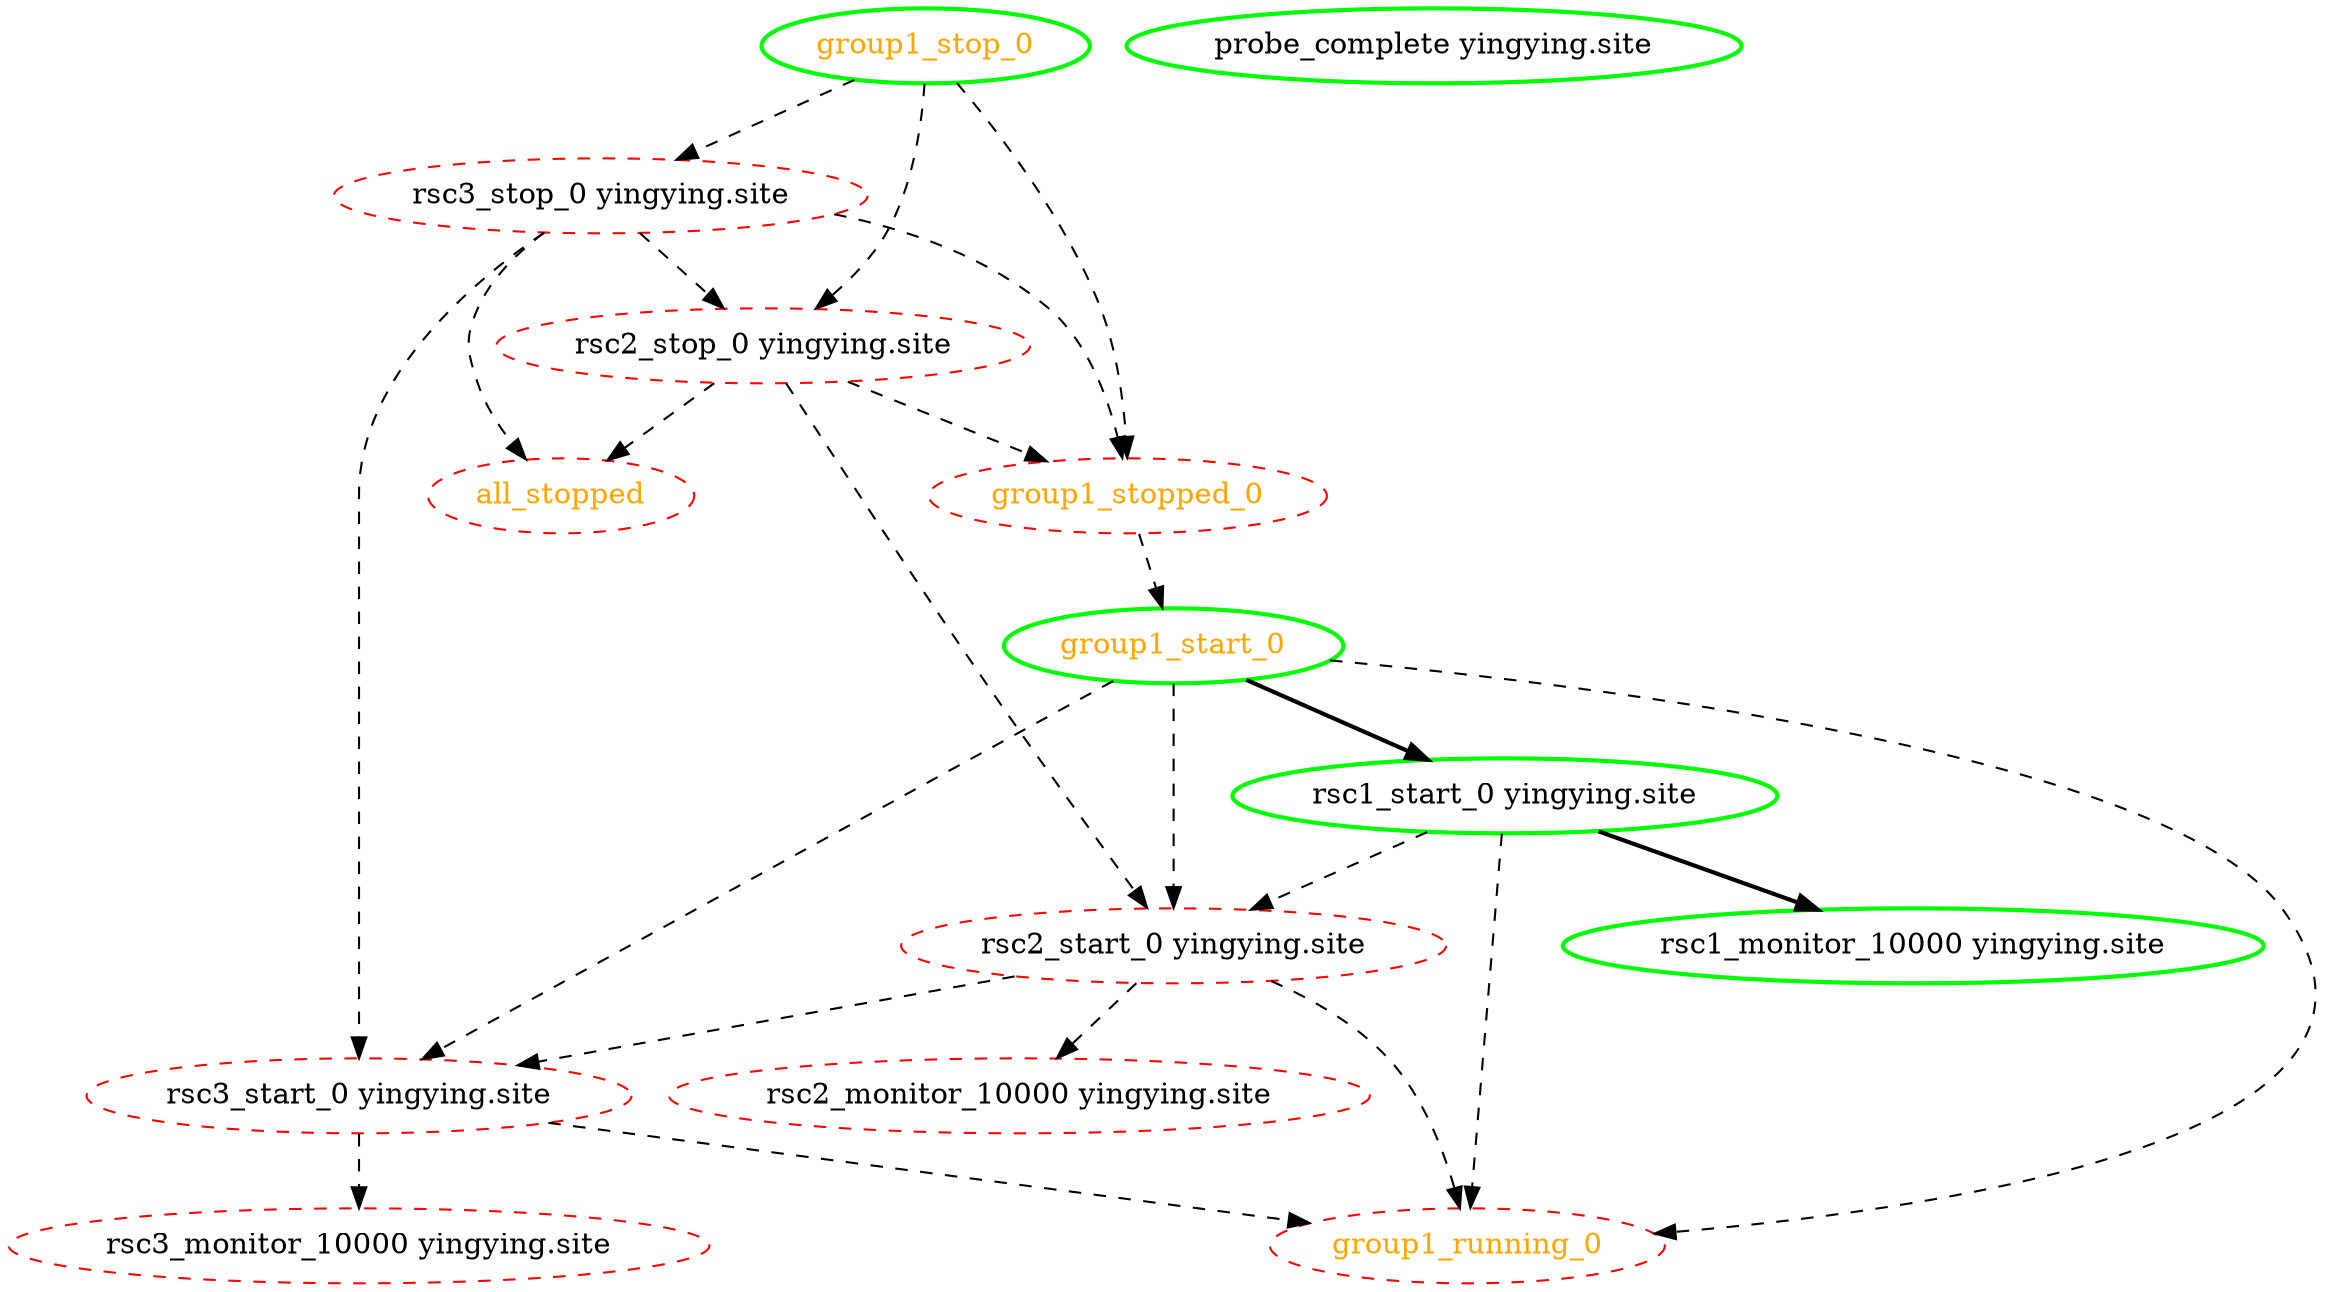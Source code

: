 digraph "g" {
"all_stopped" [ style=dashed color="red" fontcolor="orange"]
"group1_running_0" [ style=dashed color="red" fontcolor="orange"]
"group1_start_0" -> "group1_running_0" [ style = dashed]
"group1_start_0" -> "rsc1_start_0 yingying.site" [ style = bold]
"group1_start_0" -> "rsc2_start_0 yingying.site" [ style = dashed]
"group1_start_0" -> "rsc3_start_0 yingying.site" [ style = dashed]
"group1_start_0" [ style=bold color="green" fontcolor="orange"]
"group1_stop_0" -> "group1_stopped_0" [ style = dashed]
"group1_stop_0" -> "rsc2_stop_0 yingying.site" [ style = dashed]
"group1_stop_0" -> "rsc3_stop_0 yingying.site" [ style = dashed]
"group1_stop_0" [ style=bold color="green" fontcolor="orange"]
"group1_stopped_0" -> "group1_start_0" [ style = dashed]
"group1_stopped_0" [ style=dashed color="red" fontcolor="orange"]
"probe_complete yingying.site" [ style=bold color="green" fontcolor="black"]
"rsc1_monitor_10000 yingying.site" [ style=bold color="green" fontcolor="black"]
"rsc1_start_0 yingying.site" -> "group1_running_0" [ style = dashed]
"rsc1_start_0 yingying.site" -> "rsc1_monitor_10000 yingying.site" [ style = bold]
"rsc1_start_0 yingying.site" -> "rsc2_start_0 yingying.site" [ style = dashed]
"rsc1_start_0 yingying.site" [ style=bold color="green" fontcolor="black"]
"rsc2_monitor_10000 yingying.site" [ style=dashed color="red" fontcolor="black"]
"rsc2_start_0 yingying.site" -> "group1_running_0" [ style = dashed]
"rsc2_start_0 yingying.site" -> "rsc2_monitor_10000 yingying.site" [ style = dashed]
"rsc2_start_0 yingying.site" -> "rsc3_start_0 yingying.site" [ style = dashed]
"rsc2_start_0 yingying.site" [ style=dashed color="red" fontcolor="black"]
"rsc2_stop_0 yingying.site" -> "all_stopped" [ style = dashed]
"rsc2_stop_0 yingying.site" -> "group1_stopped_0" [ style = dashed]
"rsc2_stop_0 yingying.site" -> "rsc2_start_0 yingying.site" [ style = dashed]
"rsc2_stop_0 yingying.site" [ style=dashed color="red" fontcolor="black"]
"rsc3_monitor_10000 yingying.site" [ style=dashed color="red" fontcolor="black"]
"rsc3_start_0 yingying.site" -> "group1_running_0" [ style = dashed]
"rsc3_start_0 yingying.site" -> "rsc3_monitor_10000 yingying.site" [ style = dashed]
"rsc3_start_0 yingying.site" [ style=dashed color="red" fontcolor="black"]
"rsc3_stop_0 yingying.site" -> "all_stopped" [ style = dashed]
"rsc3_stop_0 yingying.site" -> "group1_stopped_0" [ style = dashed]
"rsc3_stop_0 yingying.site" -> "rsc2_stop_0 yingying.site" [ style = dashed]
"rsc3_stop_0 yingying.site" -> "rsc3_start_0 yingying.site" [ style = dashed]
"rsc3_stop_0 yingying.site" [ style=dashed color="red" fontcolor="black"]
}
